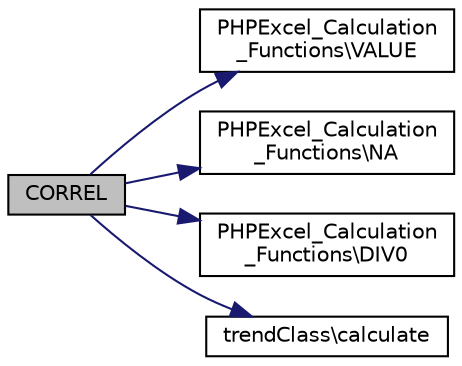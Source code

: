 digraph "CORREL"
{
  edge [fontname="Helvetica",fontsize="10",labelfontname="Helvetica",labelfontsize="10"];
  node [fontname="Helvetica",fontsize="10",shape=record];
  rankdir="LR";
  Node62 [label="CORREL",height=0.2,width=0.4,color="black", fillcolor="grey75", style="filled", fontcolor="black"];
  Node62 -> Node63 [color="midnightblue",fontsize="10",style="solid",fontname="Helvetica"];
  Node63 [label="PHPExcel_Calculation\l_Functions\\VALUE",height=0.2,width=0.4,color="black", fillcolor="white", style="filled",URL="$class_p_h_p_excel___calculation___functions.html#a2cc495b625ec296fd11527f968a37698"];
  Node62 -> Node64 [color="midnightblue",fontsize="10",style="solid",fontname="Helvetica"];
  Node64 [label="PHPExcel_Calculation\l_Functions\\NA",height=0.2,width=0.4,color="black", fillcolor="white", style="filled",URL="$class_p_h_p_excel___calculation___functions.html#a48b30b27e546966a7a89d8e4946a2479"];
  Node62 -> Node65 [color="midnightblue",fontsize="10",style="solid",fontname="Helvetica"];
  Node65 [label="PHPExcel_Calculation\l_Functions\\DIV0",height=0.2,width=0.4,color="black", fillcolor="white", style="filled",URL="$class_p_h_p_excel___calculation___functions.html#afbbf614e7e549a2baf4a57ca1aa14b52"];
  Node62 -> Node66 [color="midnightblue",fontsize="10",style="solid",fontname="Helvetica"];
  Node66 [label="trendClass\\calculate",height=0.2,width=0.4,color="black", fillcolor="white", style="filled",URL="$classtrend_class.html#a855aeaa233467dc3cb191c60fb6db1d9"];
}
